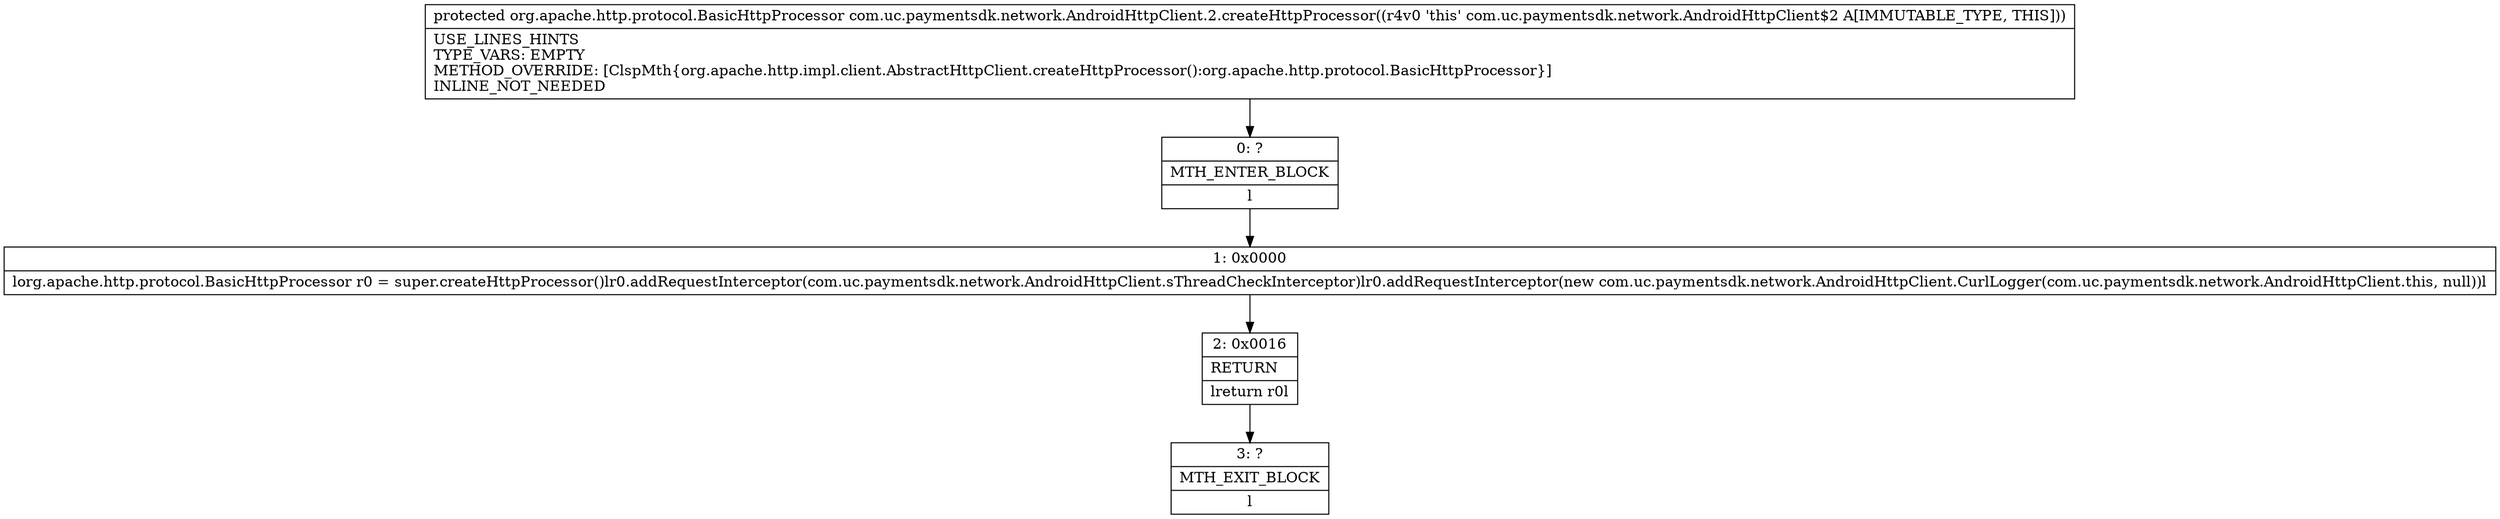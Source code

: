 digraph "CFG forcom.uc.paymentsdk.network.AndroidHttpClient.2.createHttpProcessor()Lorg\/apache\/http\/protocol\/BasicHttpProcessor;" {
Node_0 [shape=record,label="{0\:\ ?|MTH_ENTER_BLOCK\l|l}"];
Node_1 [shape=record,label="{1\:\ 0x0000|lorg.apache.http.protocol.BasicHttpProcessor r0 = super.createHttpProcessor()lr0.addRequestInterceptor(com.uc.paymentsdk.network.AndroidHttpClient.sThreadCheckInterceptor)lr0.addRequestInterceptor(new com.uc.paymentsdk.network.AndroidHttpClient.CurlLogger(com.uc.paymentsdk.network.AndroidHttpClient.this, null))l}"];
Node_2 [shape=record,label="{2\:\ 0x0016|RETURN\l|lreturn r0l}"];
Node_3 [shape=record,label="{3\:\ ?|MTH_EXIT_BLOCK\l|l}"];
MethodNode[shape=record,label="{protected org.apache.http.protocol.BasicHttpProcessor com.uc.paymentsdk.network.AndroidHttpClient.2.createHttpProcessor((r4v0 'this' com.uc.paymentsdk.network.AndroidHttpClient$2 A[IMMUTABLE_TYPE, THIS]))  | USE_LINES_HINTS\lTYPE_VARS: EMPTY\lMETHOD_OVERRIDE: [ClspMth\{org.apache.http.impl.client.AbstractHttpClient.createHttpProcessor():org.apache.http.protocol.BasicHttpProcessor\}]\lINLINE_NOT_NEEDED\l}"];
MethodNode -> Node_0;
Node_0 -> Node_1;
Node_1 -> Node_2;
Node_2 -> Node_3;
}

